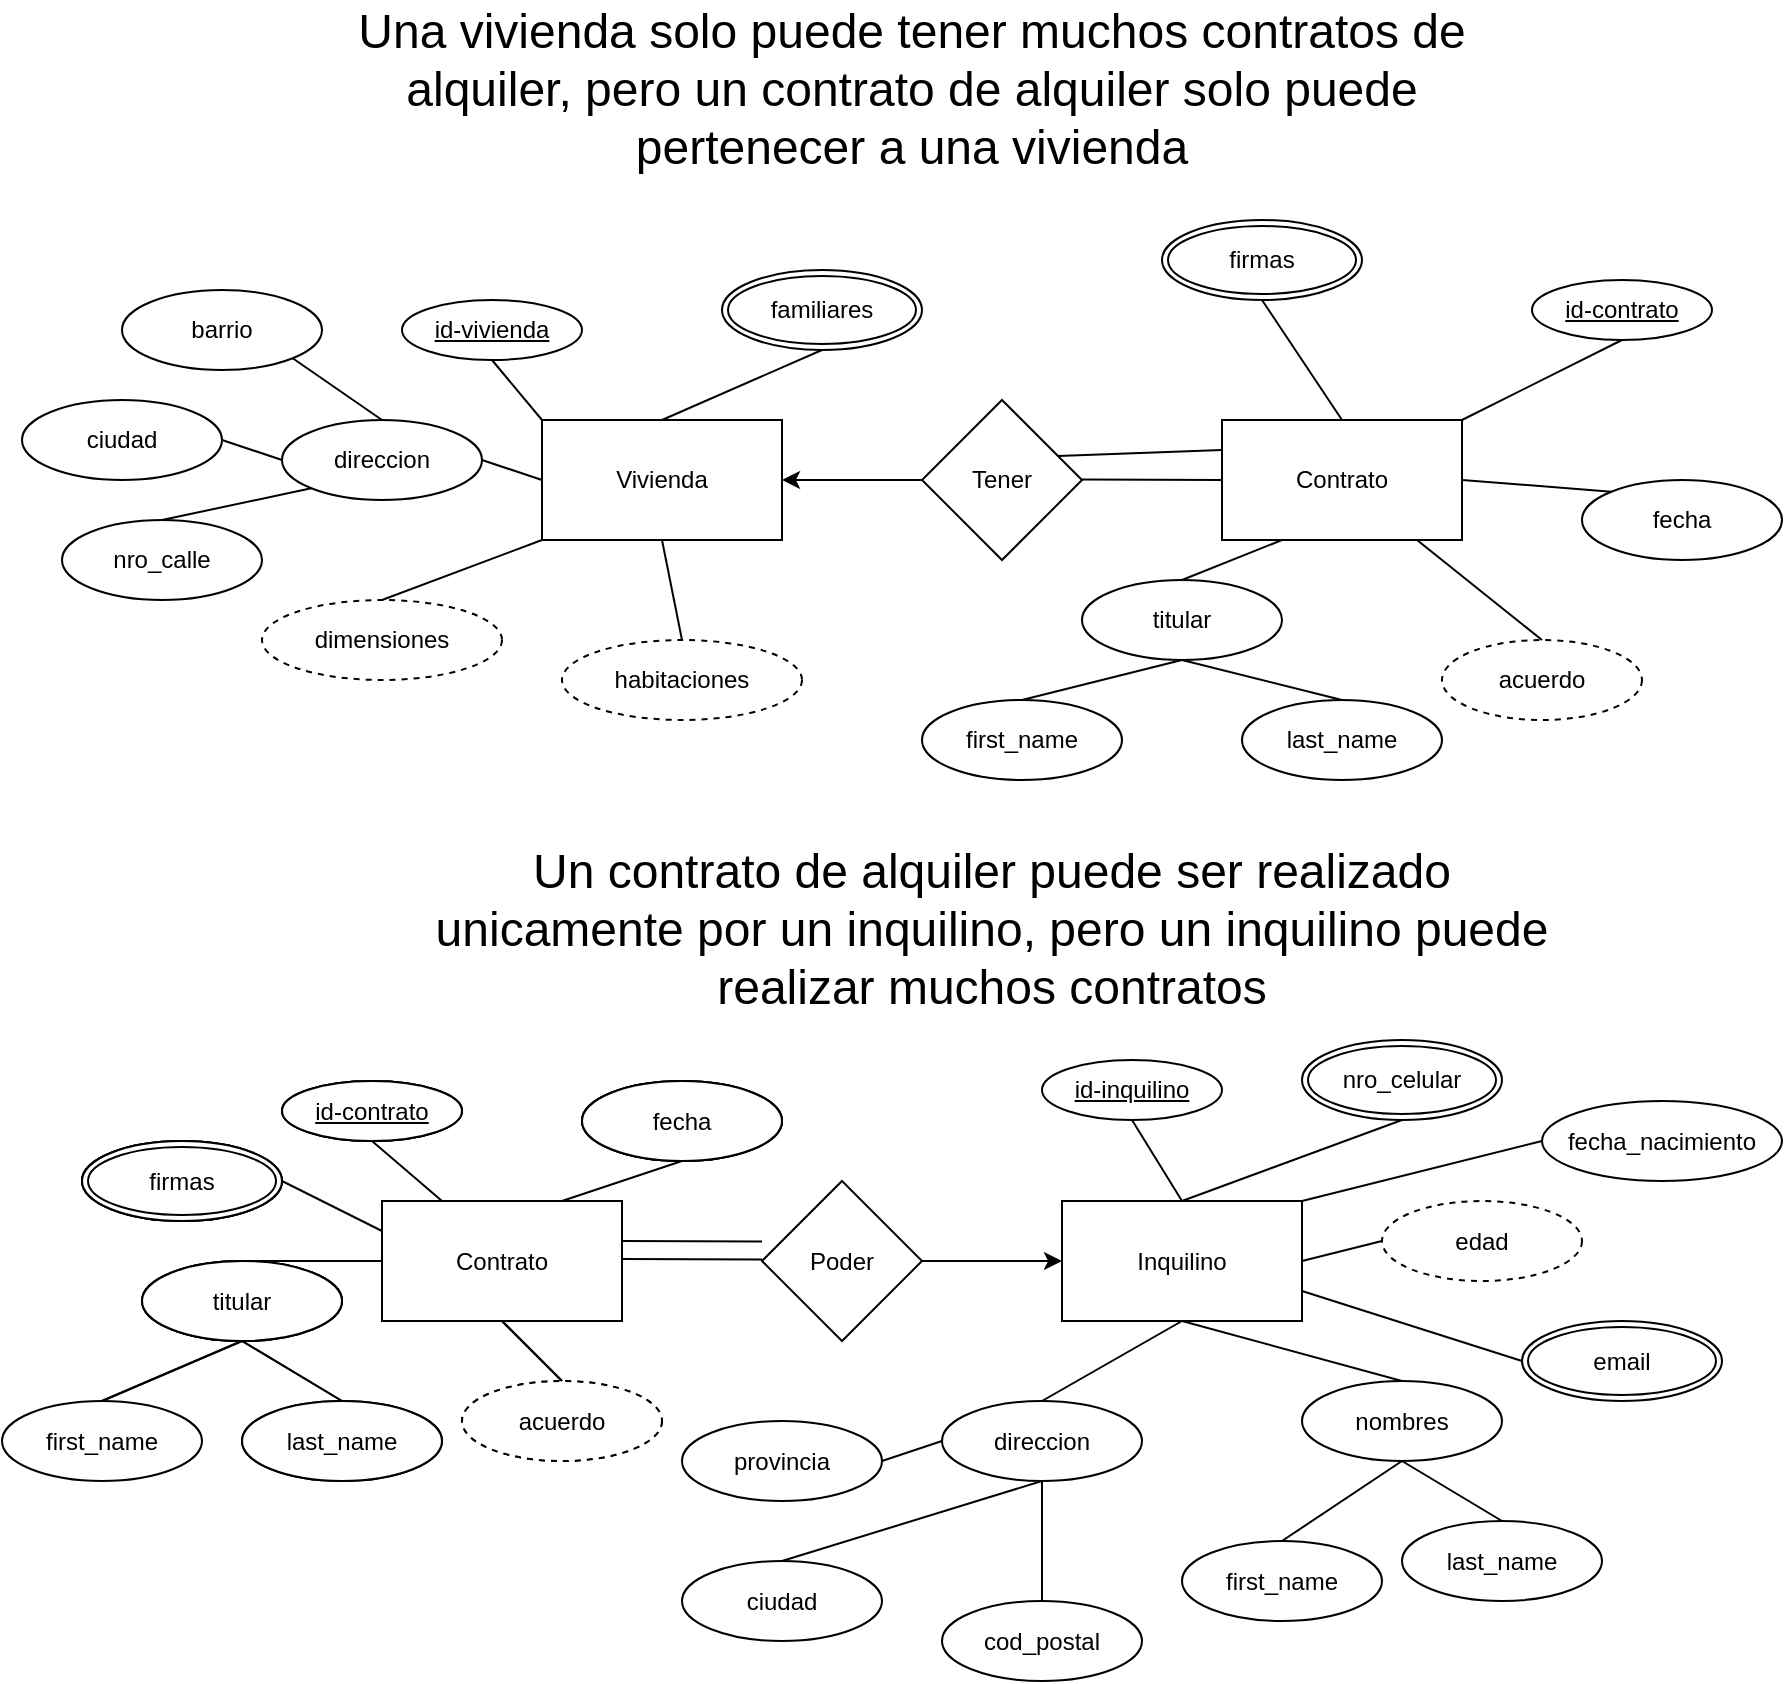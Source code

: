 <mxfile version="14.9.6" type="device"><diagram id="oEMa6HlBwd60LsFIcudA" name="Página-1"><mxGraphModel dx="2044" dy="706" grid="1" gridSize="10" guides="1" tooltips="1" connect="1" arrows="1" fold="1" page="1" pageScale="1" pageWidth="827" pageHeight="1169" math="0" shadow="0"><root><mxCell id="0"/><mxCell id="1" parent="0"/><mxCell id="dc5hI9ouEFxTy9nrHgWF-1" value="&lt;font style=&quot;font-size: 24px&quot;&gt;Una vivienda solo puede tener muchos contratos de alquiler, pero un contrato de alquiler solo puede pertenecer a una vivienda&lt;/font&gt;&lt;span style=&quot;color: rgba(0 , 0 , 0 , 0) ; font-family: monospace ; font-size: 0px&quot;&gt;%3CmxGraphModel%3E%3Croot%3E%3CmxCell%20id%3D%220%22%2F%3E%3CmxCell%20id%3D%221%22%20parent%3D%220%22%2F%3E%3CmxCell%20id%3D%222%22%20value%3D%22%26lt%3Bfont%20style%3D%26quot%3Bfont-size%3A%2024px%26quot%3B%26gt%3BUna%20vivienda%20soloi%20puede%20tener%20un%20unico%20propietario%2C%20pero%20un%20propietario%20puede%20tener%20muchas%20viviendas%26lt%3B%2Ffont%26gt%3B%22%20style%3D%22text%3Bhtml%3D1%3BstrokeColor%3Dnone%3BfillColor%3Dnone%3Balign%3Dcenter%3BverticalAlign%3Dmiddle%3BwhiteSpace%3Dwrap%3Brounded%3D0%3B%22%20vertex%3D%221%22%20parent%3D%221%22%3E%3CmxGeometry%20x%3D%2230%22%20y%3D%22630%22%20width%3D%22570%22%20height%3D%2290%22%20as%3D%22geometry%22%2F%3E%3C%2FmxCell%3E%3C%2Froot%3E%3C%2FmxGraphModel%3E&lt;/span&gt;" style="text;html=1;strokeColor=none;fillColor=none;align=center;verticalAlign=middle;whiteSpace=wrap;rounded=0;" vertex="1" parent="1"><mxGeometry x="150" y="20" width="570" height="90" as="geometry"/></mxCell><mxCell id="dc5hI9ouEFxTy9nrHgWF-2" value="&lt;span style=&quot;font-size: 24px&quot;&gt;Un contrato de alquiler puede ser realizado unicamente por un inquilino, pero un inquilino puede realizar muchos contratos&lt;/span&gt;" style="text;html=1;strokeColor=none;fillColor=none;align=center;verticalAlign=middle;whiteSpace=wrap;rounded=0;" vertex="1" parent="1"><mxGeometry x="190" y="440" width="570" height="90" as="geometry"/></mxCell><mxCell id="dc5hI9ouEFxTy9nrHgWF-3" value="Vivienda" style="rounded=0;whiteSpace=wrap;html=1;" vertex="1" parent="1"><mxGeometry x="250" y="230" width="120" height="60" as="geometry"/></mxCell><mxCell id="dc5hI9ouEFxTy9nrHgWF-4" value="Contrato" style="rounded=0;whiteSpace=wrap;html=1;" vertex="1" parent="1"><mxGeometry x="590" y="230" width="120" height="60" as="geometry"/></mxCell><mxCell id="dc5hI9ouEFxTy9nrHgWF-5" style="edgeStyle=none;rounded=0;orthogonalLoop=1;jettySize=auto;html=1;" edge="1" parent="1" source="dc5hI9ouEFxTy9nrHgWF-6" target="dc5hI9ouEFxTy9nrHgWF-3"><mxGeometry relative="1" as="geometry"/></mxCell><mxCell id="dc5hI9ouEFxTy9nrHgWF-6" value="Tener" style="rhombus;whiteSpace=wrap;html=1;" vertex="1" parent="1"><mxGeometry x="440" y="220" width="80" height="80" as="geometry"/></mxCell><mxCell id="dc5hI9ouEFxTy9nrHgWF-7" value="" style="endArrow=none;html=1;exitX=1;exitY=0.5;exitDx=0;exitDy=0;" edge="1" parent="1"><mxGeometry width="50" height="50" relative="1" as="geometry"><mxPoint x="520" y="259.71" as="sourcePoint"/><mxPoint x="590" y="260" as="targetPoint"/></mxGeometry></mxCell><mxCell id="dc5hI9ouEFxTy9nrHgWF-8" value="Contrato" style="rounded=0;whiteSpace=wrap;html=1;" vertex="1" parent="1"><mxGeometry x="170" y="620.5" width="120" height="60" as="geometry"/></mxCell><mxCell id="dc5hI9ouEFxTy9nrHgWF-9" value="Inquilino" style="rounded=0;whiteSpace=wrap;html=1;" vertex="1" parent="1"><mxGeometry x="510" y="620.5" width="120" height="60" as="geometry"/></mxCell><mxCell id="dc5hI9ouEFxTy9nrHgWF-10" style="edgeStyle=none;rounded=0;orthogonalLoop=1;jettySize=auto;html=1;entryX=0;entryY=0.5;entryDx=0;entryDy=0;" edge="1" parent="1" source="dc5hI9ouEFxTy9nrHgWF-11" target="dc5hI9ouEFxTy9nrHgWF-9"><mxGeometry relative="1" as="geometry"/></mxCell><mxCell id="dc5hI9ouEFxTy9nrHgWF-11" value="Poder" style="rhombus;whiteSpace=wrap;html=1;" vertex="1" parent="1"><mxGeometry x="360" y="610.5" width="80" height="80" as="geometry"/></mxCell><mxCell id="dc5hI9ouEFxTy9nrHgWF-12" value="" style="endArrow=none;html=1;exitX=1;exitY=0.5;exitDx=0;exitDy=0;" edge="1" parent="1"><mxGeometry width="50" height="50" relative="1" as="geometry"><mxPoint x="290" y="649.5" as="sourcePoint"/><mxPoint x="360" y="649.79" as="targetPoint"/></mxGeometry></mxCell><mxCell id="dc5hI9ouEFxTy9nrHgWF-13" value="" style="endArrow=none;html=1;exitX=0.85;exitY=0.35;exitDx=0;exitDy=0;exitPerimeter=0;entryX=0;entryY=0.25;entryDx=0;entryDy=0;" edge="1" parent="1" source="dc5hI9ouEFxTy9nrHgWF-6" target="dc5hI9ouEFxTy9nrHgWF-4"><mxGeometry width="50" height="50" relative="1" as="geometry"><mxPoint x="520" y="250" as="sourcePoint"/><mxPoint x="590" y="250.29" as="targetPoint"/></mxGeometry></mxCell><mxCell id="dc5hI9ouEFxTy9nrHgWF-14" value="" style="endArrow=none;html=1;exitX=1;exitY=0.5;exitDx=0;exitDy=0;" edge="1" parent="1"><mxGeometry width="50" height="50" relative="1" as="geometry"><mxPoint x="290" y="640.5" as="sourcePoint"/><mxPoint x="360" y="640.79" as="targetPoint"/></mxGeometry></mxCell><mxCell id="dc5hI9ouEFxTy9nrHgWF-15" value="&lt;u&gt;id-vivienda&lt;/u&gt;" style="ellipse;whiteSpace=wrap;html=1;" vertex="1" parent="1"><mxGeometry x="180" y="170" width="90" height="30" as="geometry"/></mxCell><mxCell id="dc5hI9ouEFxTy9nrHgWF-16" value="&lt;u&gt;id-contrato&lt;/u&gt;" style="ellipse;whiteSpace=wrap;html=1;" vertex="1" parent="1"><mxGeometry x="745" y="160" width="90" height="30" as="geometry"/></mxCell><mxCell id="dc5hI9ouEFxTy9nrHgWF-17" value="&lt;u&gt;id-contrato&lt;/u&gt;" style="ellipse;whiteSpace=wrap;html=1;" vertex="1" parent="1"><mxGeometry x="120" y="560.5" width="90" height="30" as="geometry"/></mxCell><mxCell id="dc5hI9ouEFxTy9nrHgWF-18" value="&lt;u&gt;id-inquilino&lt;/u&gt;" style="ellipse;whiteSpace=wrap;html=1;" vertex="1" parent="1"><mxGeometry x="500" y="550" width="90" height="30" as="geometry"/></mxCell><mxCell id="dc5hI9ouEFxTy9nrHgWF-20" value="nro_celular" style="ellipse;shape=doubleEllipse;margin=3;whiteSpace=wrap;html=1;align=center;" vertex="1" parent="1"><mxGeometry x="630" y="540" width="100" height="40" as="geometry"/></mxCell><mxCell id="dc5hI9ouEFxTy9nrHgWF-21" value="edad" style="ellipse;whiteSpace=wrap;html=1;align=center;dashed=1;" vertex="1" parent="1"><mxGeometry x="670" y="620.5" width="100" height="40" as="geometry"/></mxCell><mxCell id="dc5hI9ouEFxTy9nrHgWF-22" value="direccion" style="ellipse;whiteSpace=wrap;html=1;align=center;" vertex="1" parent="1"><mxGeometry x="450" y="720.5" width="100" height="40" as="geometry"/></mxCell><mxCell id="dc5hI9ouEFxTy9nrHgWF-23" value="nombres" style="ellipse;whiteSpace=wrap;html=1;align=center;" vertex="1" parent="1"><mxGeometry x="630" y="710.5" width="100" height="40" as="geometry"/></mxCell><mxCell id="dc5hI9ouEFxTy9nrHgWF-24" value="first_name" style="ellipse;whiteSpace=wrap;html=1;align=center;" vertex="1" parent="1"><mxGeometry x="570" y="790.5" width="100" height="40" as="geometry"/></mxCell><mxCell id="dc5hI9ouEFxTy9nrHgWF-25" value="last_name" style="ellipse;whiteSpace=wrap;html=1;align=center;" vertex="1" parent="1"><mxGeometry x="680" y="780.5" width="100" height="40" as="geometry"/></mxCell><mxCell id="dc5hI9ouEFxTy9nrHgWF-26" value="ciudad" style="ellipse;whiteSpace=wrap;html=1;align=center;" vertex="1" parent="1"><mxGeometry x="320" y="800.5" width="100" height="40" as="geometry"/></mxCell><mxCell id="dc5hI9ouEFxTy9nrHgWF-27" value="cod_postal" style="ellipse;whiteSpace=wrap;html=1;align=center;" vertex="1" parent="1"><mxGeometry x="450" y="820.5" width="100" height="40" as="geometry"/></mxCell><mxCell id="dc5hI9ouEFxTy9nrHgWF-28" value="provincia" style="ellipse;whiteSpace=wrap;html=1;align=center;" vertex="1" parent="1"><mxGeometry x="320" y="730.5" width="100" height="40" as="geometry"/></mxCell><mxCell id="dc5hI9ouEFxTy9nrHgWF-31" value="" style="endArrow=none;html=1;entryX=0.5;entryY=1;entryDx=0;entryDy=0;exitX=0.5;exitY=0;exitDx=0;exitDy=0;" edge="1" parent="1" source="dc5hI9ouEFxTy9nrHgWF-22" target="dc5hI9ouEFxTy9nrHgWF-9"><mxGeometry width="50" height="50" relative="1" as="geometry"><mxPoint x="370" y="670.5" as="sourcePoint"/><mxPoint x="420" y="620.5" as="targetPoint"/></mxGeometry></mxCell><mxCell id="dc5hI9ouEFxTy9nrHgWF-32" value="" style="endArrow=none;html=1;entryX=0.5;entryY=1;entryDx=0;entryDy=0;exitX=0.5;exitY=0;exitDx=0;exitDy=0;" edge="1" parent="1" source="dc5hI9ouEFxTy9nrHgWF-23" target="dc5hI9ouEFxTy9nrHgWF-9"><mxGeometry width="50" height="50" relative="1" as="geometry"><mxPoint x="510" y="730.5" as="sourcePoint"/><mxPoint x="580" y="690.5" as="targetPoint"/></mxGeometry></mxCell><mxCell id="dc5hI9ouEFxTy9nrHgWF-33" value="" style="endArrow=none;html=1;entryX=1;entryY=0.5;entryDx=0;entryDy=0;exitX=0;exitY=0.5;exitDx=0;exitDy=0;" edge="1" parent="1" source="dc5hI9ouEFxTy9nrHgWF-21" target="dc5hI9ouEFxTy9nrHgWF-9"><mxGeometry width="50" height="50" relative="1" as="geometry"><mxPoint x="690" y="720.5" as="sourcePoint"/><mxPoint x="580" y="690.5" as="targetPoint"/></mxGeometry></mxCell><mxCell id="dc5hI9ouEFxTy9nrHgWF-34" value="" style="endArrow=none;html=1;entryX=0.5;entryY=0;entryDx=0;entryDy=0;exitX=0.5;exitY=1;exitDx=0;exitDy=0;" edge="1" parent="1" source="dc5hI9ouEFxTy9nrHgWF-18" target="dc5hI9ouEFxTy9nrHgWF-9"><mxGeometry width="50" height="50" relative="1" as="geometry"><mxPoint x="680" y="650.5" as="sourcePoint"/><mxPoint x="640" y="660.5" as="targetPoint"/></mxGeometry></mxCell><mxCell id="dc5hI9ouEFxTy9nrHgWF-35" value="" style="endArrow=none;html=1;entryX=0.5;entryY=0;entryDx=0;entryDy=0;exitX=0.5;exitY=1;exitDx=0;exitDy=0;" edge="1" parent="1" source="dc5hI9ouEFxTy9nrHgWF-20" target="dc5hI9ouEFxTy9nrHgWF-9"><mxGeometry width="50" height="50" relative="1" as="geometry"><mxPoint x="555" y="590" as="sourcePoint"/><mxPoint x="580" y="630.5" as="targetPoint"/></mxGeometry></mxCell><mxCell id="dc5hI9ouEFxTy9nrHgWF-36" value="" style="endArrow=none;html=1;entryX=0;entryY=0.5;entryDx=0;entryDy=0;exitX=1;exitY=0.5;exitDx=0;exitDy=0;" edge="1" parent="1" source="dc5hI9ouEFxTy9nrHgWF-28" target="dc5hI9ouEFxTy9nrHgWF-22"><mxGeometry width="50" height="50" relative="1" as="geometry"><mxPoint x="370" y="670.5" as="sourcePoint"/><mxPoint x="420" y="620.5" as="targetPoint"/></mxGeometry></mxCell><mxCell id="dc5hI9ouEFxTy9nrHgWF-37" value="" style="endArrow=none;html=1;entryX=0.5;entryY=1;entryDx=0;entryDy=0;exitX=0.5;exitY=0;exitDx=0;exitDy=0;" edge="1" parent="1" source="dc5hI9ouEFxTy9nrHgWF-26" target="dc5hI9ouEFxTy9nrHgWF-22"><mxGeometry width="50" height="50" relative="1" as="geometry"><mxPoint x="430" y="760.5" as="sourcePoint"/><mxPoint x="460" y="750.5" as="targetPoint"/></mxGeometry></mxCell><mxCell id="dc5hI9ouEFxTy9nrHgWF-38" value="" style="endArrow=none;html=1;entryX=0.5;entryY=1;entryDx=0;entryDy=0;exitX=0.5;exitY=0;exitDx=0;exitDy=0;" edge="1" parent="1" source="dc5hI9ouEFxTy9nrHgWF-27" target="dc5hI9ouEFxTy9nrHgWF-22"><mxGeometry width="50" height="50" relative="1" as="geometry"><mxPoint x="380" y="810.5" as="sourcePoint"/><mxPoint x="510" y="770.5" as="targetPoint"/></mxGeometry></mxCell><mxCell id="dc5hI9ouEFxTy9nrHgWF-39" value="" style="endArrow=none;html=1;entryX=0.5;entryY=1;entryDx=0;entryDy=0;exitX=0.5;exitY=0;exitDx=0;exitDy=0;" edge="1" parent="1" source="dc5hI9ouEFxTy9nrHgWF-24" target="dc5hI9ouEFxTy9nrHgWF-23"><mxGeometry width="50" height="50" relative="1" as="geometry"><mxPoint x="510" y="830.5" as="sourcePoint"/><mxPoint x="510" y="770.5" as="targetPoint"/></mxGeometry></mxCell><mxCell id="dc5hI9ouEFxTy9nrHgWF-40" value="" style="endArrow=none;html=1;entryX=0.5;entryY=1;entryDx=0;entryDy=0;exitX=0.5;exitY=0;exitDx=0;exitDy=0;" edge="1" parent="1" source="dc5hI9ouEFxTy9nrHgWF-25" target="dc5hI9ouEFxTy9nrHgWF-23"><mxGeometry width="50" height="50" relative="1" as="geometry"><mxPoint x="370" y="670.5" as="sourcePoint"/><mxPoint x="420" y="620.5" as="targetPoint"/></mxGeometry></mxCell><mxCell id="dc5hI9ouEFxTy9nrHgWF-41" value="email" style="ellipse;shape=doubleEllipse;margin=3;whiteSpace=wrap;html=1;align=center;" vertex="1" parent="1"><mxGeometry x="740" y="680.5" width="100" height="40" as="geometry"/></mxCell><mxCell id="dc5hI9ouEFxTy9nrHgWF-42" value="" style="endArrow=none;html=1;entryX=1;entryY=0.75;entryDx=0;entryDy=0;exitX=0;exitY=0.5;exitDx=0;exitDy=0;" edge="1" parent="1" source="dc5hI9ouEFxTy9nrHgWF-41" target="dc5hI9ouEFxTy9nrHgWF-9"><mxGeometry width="50" height="50" relative="1" as="geometry"><mxPoint x="490" y="670.5" as="sourcePoint"/><mxPoint x="540" y="620.5" as="targetPoint"/></mxGeometry></mxCell><mxCell id="dc5hI9ouEFxTy9nrHgWF-43" value="fecha_nacimiento" style="ellipse;whiteSpace=wrap;html=1;align=center;" vertex="1" parent="1"><mxGeometry x="750" y="570.5" width="120" height="40" as="geometry"/></mxCell><mxCell id="dc5hI9ouEFxTy9nrHgWF-44" value="" style="endArrow=none;html=1;entryX=1;entryY=0;entryDx=0;entryDy=0;exitX=0;exitY=0.5;exitDx=0;exitDy=0;" edge="1" parent="1" source="dc5hI9ouEFxTy9nrHgWF-43" target="dc5hI9ouEFxTy9nrHgWF-9"><mxGeometry width="50" height="50" relative="1" as="geometry"><mxPoint x="490" y="670.5" as="sourcePoint"/><mxPoint x="540" y="620.5" as="targetPoint"/></mxGeometry></mxCell><mxCell id="dc5hI9ouEFxTy9nrHgWF-45" value="" style="endArrow=none;html=1;entryX=0.5;entryY=1;entryDx=0;entryDy=0;exitX=0.25;exitY=0;exitDx=0;exitDy=0;" edge="1" parent="1" source="dc5hI9ouEFxTy9nrHgWF-8" target="dc5hI9ouEFxTy9nrHgWF-17"><mxGeometry width="50" height="50" relative="1" as="geometry"><mxPoint x="420" y="660.5" as="sourcePoint"/><mxPoint x="470" y="610.5" as="targetPoint"/></mxGeometry></mxCell><mxCell id="dc5hI9ouEFxTy9nrHgWF-46" value="" style="endArrow=none;html=1;exitX=0;exitY=0;exitDx=0;exitDy=0;entryX=0.5;entryY=1;entryDx=0;entryDy=0;" edge="1" parent="1" source="dc5hI9ouEFxTy9nrHgWF-3" target="dc5hI9ouEFxTy9nrHgWF-15"><mxGeometry width="50" height="50" relative="1" as="geometry"><mxPoint x="530" y="170" as="sourcePoint"/><mxPoint x="580" y="120" as="targetPoint"/></mxGeometry></mxCell><mxCell id="dc5hI9ouEFxTy9nrHgWF-47" value="" style="endArrow=none;html=1;exitX=1;exitY=0;exitDx=0;exitDy=0;entryX=0.5;entryY=1;entryDx=0;entryDy=0;" edge="1" parent="1" source="dc5hI9ouEFxTy9nrHgWF-4" target="dc5hI9ouEFxTy9nrHgWF-16"><mxGeometry width="50" height="50" relative="1" as="geometry"><mxPoint x="530" y="170" as="sourcePoint"/><mxPoint x="580" y="120" as="targetPoint"/></mxGeometry></mxCell><mxCell id="dc5hI9ouEFxTy9nrHgWF-48" value="titular" style="ellipse;whiteSpace=wrap;html=1;align=center;" vertex="1" parent="1"><mxGeometry x="50" y="650.5" width="100" height="40" as="geometry"/></mxCell><mxCell id="dc5hI9ouEFxTy9nrHgWF-49" value="first_name" style="ellipse;whiteSpace=wrap;html=1;align=center;" vertex="1" parent="1"><mxGeometry x="-20" y="720.5" width="100" height="40" as="geometry"/></mxCell><mxCell id="dc5hI9ouEFxTy9nrHgWF-50" value="last_name" style="ellipse;whiteSpace=wrap;html=1;align=center;" vertex="1" parent="1"><mxGeometry x="100" y="720.5" width="100" height="40" as="geometry"/></mxCell><mxCell id="dc5hI9ouEFxTy9nrHgWF-51" value="firmas" style="ellipse;shape=doubleEllipse;margin=3;whiteSpace=wrap;html=1;align=center;" vertex="1" parent="1"><mxGeometry x="20" y="590.5" width="100" height="40" as="geometry"/></mxCell><mxCell id="dc5hI9ouEFxTy9nrHgWF-52" value="fecha" style="ellipse;whiteSpace=wrap;html=1;align=center;" vertex="1" parent="1"><mxGeometry x="270" y="560.5" width="100" height="40" as="geometry"/></mxCell><mxCell id="dc5hI9ouEFxTy9nrHgWF-53" value="" style="endArrow=none;html=1;exitX=0.75;exitY=0;exitDx=0;exitDy=0;entryX=0.5;entryY=1;entryDx=0;entryDy=0;" edge="1" parent="1" source="dc5hI9ouEFxTy9nrHgWF-8" target="dc5hI9ouEFxTy9nrHgWF-52"><mxGeometry width="50" height="50" relative="1" as="geometry"><mxPoint x="390" y="660.5" as="sourcePoint"/><mxPoint x="440" y="610.5" as="targetPoint"/></mxGeometry></mxCell><mxCell id="dc5hI9ouEFxTy9nrHgWF-54" value="" style="endArrow=none;html=1;exitX=1;exitY=0.5;exitDx=0;exitDy=0;entryX=0;entryY=0.25;entryDx=0;entryDy=0;" edge="1" parent="1" source="dc5hI9ouEFxTy9nrHgWF-51" target="dc5hI9ouEFxTy9nrHgWF-8"><mxGeometry width="50" height="50" relative="1" as="geometry"><mxPoint x="270" y="630.5" as="sourcePoint"/><mxPoint x="330" y="610.5" as="targetPoint"/></mxGeometry></mxCell><mxCell id="dc5hI9ouEFxTy9nrHgWF-55" value="" style="endArrow=none;html=1;exitX=0.5;exitY=0;exitDx=0;exitDy=0;entryX=0;entryY=0.5;entryDx=0;entryDy=0;" edge="1" parent="1" source="dc5hI9ouEFxTy9nrHgWF-48" target="dc5hI9ouEFxTy9nrHgWF-8"><mxGeometry width="50" height="50" relative="1" as="geometry"><mxPoint x="130" y="620.5" as="sourcePoint"/><mxPoint x="180" y="645.5" as="targetPoint"/></mxGeometry></mxCell><mxCell id="dc5hI9ouEFxTy9nrHgWF-56" value="" style="endArrow=none;html=1;exitX=0.5;exitY=0;exitDx=0;exitDy=0;" edge="1" parent="1" source="dc5hI9ouEFxTy9nrHgWF-49"><mxGeometry width="50" height="50" relative="1" as="geometry"><mxPoint x="110" y="660.5" as="sourcePoint"/><mxPoint x="100" y="690.5" as="targetPoint"/></mxGeometry></mxCell><mxCell id="dc5hI9ouEFxTy9nrHgWF-57" value="" style="endArrow=none;html=1;exitX=0.5;exitY=0;exitDx=0;exitDy=0;entryX=0.5;entryY=1;entryDx=0;entryDy=0;" edge="1" parent="1" source="dc5hI9ouEFxTy9nrHgWF-50" target="dc5hI9ouEFxTy9nrHgWF-48"><mxGeometry width="50" height="50" relative="1" as="geometry"><mxPoint x="40" y="730.5" as="sourcePoint"/><mxPoint x="100" y="690.5" as="targetPoint"/></mxGeometry></mxCell><mxCell id="dc5hI9ouEFxTy9nrHgWF-58" value="acuerdo" style="ellipse;whiteSpace=wrap;html=1;align=center;dashed=1;" vertex="1" parent="1"><mxGeometry x="210" y="710.5" width="100" height="40" as="geometry"/></mxCell><mxCell id="dc5hI9ouEFxTy9nrHgWF-59" value="" style="endArrow=none;html=1;exitX=0.5;exitY=1;exitDx=0;exitDy=0;entryX=0.5;entryY=0;entryDx=0;entryDy=0;" edge="1" parent="1" source="dc5hI9ouEFxTy9nrHgWF-8" target="dc5hI9ouEFxTy9nrHgWF-58"><mxGeometry width="50" height="50" relative="1" as="geometry"><mxPoint x="390" y="660.5" as="sourcePoint"/><mxPoint x="440" y="610.5" as="targetPoint"/></mxGeometry></mxCell><mxCell id="dc5hI9ouEFxTy9nrHgWF-60" value="fecha" style="ellipse;whiteSpace=wrap;html=1;align=center;" vertex="1" parent="1"><mxGeometry x="270" y="560.5" width="100" height="40" as="geometry"/></mxCell><mxCell id="dc5hI9ouEFxTy9nrHgWF-61" value="&lt;u&gt;id-contrato&lt;/u&gt;" style="ellipse;whiteSpace=wrap;html=1;" vertex="1" parent="1"><mxGeometry x="120" y="560.5" width="90" height="30" as="geometry"/></mxCell><mxCell id="dc5hI9ouEFxTy9nrHgWF-62" value="firmas" style="ellipse;shape=doubleEllipse;margin=3;whiteSpace=wrap;html=1;align=center;" vertex="1" parent="1"><mxGeometry x="20" y="590.5" width="100" height="40" as="geometry"/></mxCell><mxCell id="dc5hI9ouEFxTy9nrHgWF-63" value="titular" style="ellipse;whiteSpace=wrap;html=1;align=center;" vertex="1" parent="1"><mxGeometry x="50" y="650.5" width="100" height="40" as="geometry"/></mxCell><mxCell id="dc5hI9ouEFxTy9nrHgWF-64" value="fecha" style="ellipse;whiteSpace=wrap;html=1;align=center;" vertex="1" parent="1"><mxGeometry x="270" y="560.5" width="100" height="40" as="geometry"/></mxCell><mxCell id="dc5hI9ouEFxTy9nrHgWF-65" value="&lt;u&gt;id-contrato&lt;/u&gt;" style="ellipse;whiteSpace=wrap;html=1;" vertex="1" parent="1"><mxGeometry x="120" y="560.5" width="90" height="30" as="geometry"/></mxCell><mxCell id="dc5hI9ouEFxTy9nrHgWF-66" value="firmas" style="ellipse;shape=doubleEllipse;margin=3;whiteSpace=wrap;html=1;align=center;" vertex="1" parent="1"><mxGeometry x="20" y="590.5" width="100" height="40" as="geometry"/></mxCell><mxCell id="dc5hI9ouEFxTy9nrHgWF-67" value="titular" style="ellipse;whiteSpace=wrap;html=1;align=center;" vertex="1" parent="1"><mxGeometry x="50" y="650.5" width="100" height="40" as="geometry"/></mxCell><mxCell id="dc5hI9ouEFxTy9nrHgWF-68" value="last_name" style="ellipse;whiteSpace=wrap;html=1;align=center;" vertex="1" parent="1"><mxGeometry x="100" y="720.5" width="100" height="40" as="geometry"/></mxCell><mxCell id="dc5hI9ouEFxTy9nrHgWF-69" value="acuerdo" style="ellipse;whiteSpace=wrap;html=1;align=center;dashed=1;" vertex="1" parent="1"><mxGeometry x="210" y="710.5" width="100" height="40" as="geometry"/></mxCell><mxCell id="dc5hI9ouEFxTy9nrHgWF-70" value="" style="endArrow=none;html=1;exitX=0.5;exitY=1;exitDx=0;exitDy=0;entryX=0.5;entryY=0;entryDx=0;entryDy=0;" edge="1" target="dc5hI9ouEFxTy9nrHgWF-69" parent="1"><mxGeometry width="50" height="50" relative="1" as="geometry"><mxPoint x="230" y="680.5" as="sourcePoint"/><mxPoint x="440" y="610.5" as="targetPoint"/></mxGeometry></mxCell><mxCell id="dc5hI9ouEFxTy9nrHgWF-71" value="" style="endArrow=none;html=1;exitX=0.5;exitY=0;exitDx=0;exitDy=0;" edge="1" parent="1"><mxGeometry width="50" height="50" relative="1" as="geometry"><mxPoint x="30" y="720.5" as="sourcePoint"/><mxPoint x="100" y="690.5" as="targetPoint"/></mxGeometry></mxCell><mxCell id="dc5hI9ouEFxTy9nrHgWF-72" value="" style="endArrow=none;html=1;exitX=0.5;exitY=0;exitDx=0;exitDy=0;entryX=0.5;entryY=1;entryDx=0;entryDy=0;" edge="1" source="dc5hI9ouEFxTy9nrHgWF-68" parent="1"><mxGeometry width="50" height="50" relative="1" as="geometry"><mxPoint x="40" y="730.5" as="sourcePoint"/><mxPoint x="100" y="690.5" as="targetPoint"/></mxGeometry></mxCell><mxCell id="dc5hI9ouEFxTy9nrHgWF-74" value="" style="endArrow=none;html=1;exitX=1;exitY=0.5;exitDx=0;exitDy=0;entryX=0;entryY=0;entryDx=0;entryDy=0;" edge="1" parent="1" source="dc5hI9ouEFxTy9nrHgWF-4" target="dc5hI9ouEFxTy9nrHgWF-77"><mxGeometry width="50" height="50" relative="1" as="geometry"><mxPoint x="780" y="260" as="sourcePoint"/><mxPoint x="840" y="240" as="targetPoint"/></mxGeometry></mxCell><mxCell id="dc5hI9ouEFxTy9nrHgWF-75" value="" style="endArrow=none;html=1;exitX=0.5;exitY=1;exitDx=0;exitDy=0;entryX=0.5;entryY=0;entryDx=0;entryDy=0;" edge="1" parent="1" source="dc5hI9ouEFxTy9nrHgWF-79" target="dc5hI9ouEFxTy9nrHgWF-4"><mxGeometry width="50" height="50" relative="1" as="geometry"><mxPoint x="640" y="250" as="sourcePoint"/><mxPoint x="690" y="275" as="targetPoint"/></mxGeometry></mxCell><mxCell id="dc5hI9ouEFxTy9nrHgWF-76" value="" style="endArrow=none;html=1;exitX=0.5;exitY=0;exitDx=0;exitDy=0;entryX=0;entryY=0.5;entryDx=0;entryDy=0;" edge="1" parent="1"><mxGeometry width="50" height="50" relative="1" as="geometry"><mxPoint x="620" y="290" as="sourcePoint"/><mxPoint x="690" y="290" as="targetPoint"/></mxGeometry></mxCell><mxCell id="dc5hI9ouEFxTy9nrHgWF-77" value="fecha" style="ellipse;whiteSpace=wrap;html=1;align=center;" vertex="1" parent="1"><mxGeometry x="770" y="260" width="100" height="40" as="geometry"/></mxCell><mxCell id="dc5hI9ouEFxTy9nrHgWF-79" value="firmas" style="ellipse;shape=doubleEllipse;margin=3;whiteSpace=wrap;html=1;align=center;" vertex="1" parent="1"><mxGeometry x="560" y="130" width="100" height="40" as="geometry"/></mxCell><mxCell id="dc5hI9ouEFxTy9nrHgWF-80" value="titular" style="ellipse;whiteSpace=wrap;html=1;align=center;" vertex="1" parent="1"><mxGeometry x="520" y="310" width="100" height="40" as="geometry"/></mxCell><mxCell id="dc5hI9ouEFxTy9nrHgWF-81" value="last_name" style="ellipse;whiteSpace=wrap;html=1;align=center;" vertex="1" parent="1"><mxGeometry x="600" y="370" width="100" height="40" as="geometry"/></mxCell><mxCell id="dc5hI9ouEFxTy9nrHgWF-82" value="acuerdo" style="ellipse;whiteSpace=wrap;html=1;align=center;dashed=1;" vertex="1" parent="1"><mxGeometry x="700" y="340" width="100" height="40" as="geometry"/></mxCell><mxCell id="dc5hI9ouEFxTy9nrHgWF-83" value="" style="endArrow=none;html=1;entryX=0.5;entryY=0;entryDx=0;entryDy=0;" edge="1" parent="1" target="dc5hI9ouEFxTy9nrHgWF-82" source="dc5hI9ouEFxTy9nrHgWF-4"><mxGeometry width="50" height="50" relative="1" as="geometry"><mxPoint x="750" y="320" as="sourcePoint"/><mxPoint x="960" y="250" as="targetPoint"/></mxGeometry></mxCell><mxCell id="dc5hI9ouEFxTy9nrHgWF-84" value="" style="endArrow=none;html=1;exitX=0.5;exitY=0;exitDx=0;exitDy=0;entryX=0.5;entryY=1;entryDx=0;entryDy=0;" edge="1" parent="1" source="dc5hI9ouEFxTy9nrHgWF-86" target="dc5hI9ouEFxTy9nrHgWF-80"><mxGeometry width="50" height="50" relative="1" as="geometry"><mxPoint x="550" y="360" as="sourcePoint"/><mxPoint x="620" y="330" as="targetPoint"/></mxGeometry></mxCell><mxCell id="dc5hI9ouEFxTy9nrHgWF-85" value="" style="endArrow=none;html=1;exitX=0.5;exitY=0;exitDx=0;exitDy=0;entryX=0.5;entryY=1;entryDx=0;entryDy=0;" edge="1" parent="1" source="dc5hI9ouEFxTy9nrHgWF-81" target="dc5hI9ouEFxTy9nrHgWF-80"><mxGeometry width="50" height="50" relative="1" as="geometry"><mxPoint x="560" y="370" as="sourcePoint"/><mxPoint x="620" y="330" as="targetPoint"/></mxGeometry></mxCell><mxCell id="dc5hI9ouEFxTy9nrHgWF-86" value="first_name" style="ellipse;whiteSpace=wrap;html=1;align=center;" vertex="1" parent="1"><mxGeometry x="440" y="370" width="100" height="40" as="geometry"/></mxCell><mxCell id="dc5hI9ouEFxTy9nrHgWF-87" value="" style="endArrow=none;html=1;exitX=0.5;exitY=0;exitDx=0;exitDy=0;entryX=0.25;entryY=1;entryDx=0;entryDy=0;" edge="1" parent="1" source="dc5hI9ouEFxTy9nrHgWF-80" target="dc5hI9ouEFxTy9nrHgWF-4"><mxGeometry width="50" height="50" relative="1" as="geometry"><mxPoint x="500" y="280" as="sourcePoint"/><mxPoint x="650" y="290" as="targetPoint"/></mxGeometry></mxCell><mxCell id="dc5hI9ouEFxTy9nrHgWF-88" value="habitaciones" style="ellipse;whiteSpace=wrap;html=1;align=center;dashed=1;" vertex="1" parent="1"><mxGeometry x="260" y="340" width="120" height="40" as="geometry"/></mxCell><mxCell id="dc5hI9ouEFxTy9nrHgWF-89" value="dimensiones" style="ellipse;whiteSpace=wrap;html=1;align=center;dashed=1;" vertex="1" parent="1"><mxGeometry x="110" y="320" width="120" height="40" as="geometry"/></mxCell><mxCell id="dc5hI9ouEFxTy9nrHgWF-90" value="familiares" style="ellipse;shape=doubleEllipse;margin=3;whiteSpace=wrap;html=1;align=center;" vertex="1" parent="1"><mxGeometry x="340" y="155" width="100" height="40" as="geometry"/></mxCell><mxCell id="dc5hI9ouEFxTy9nrHgWF-91" value="direccion" style="ellipse;whiteSpace=wrap;html=1;align=center;" vertex="1" parent="1"><mxGeometry x="120" y="230" width="100" height="40" as="geometry"/></mxCell><mxCell id="dc5hI9ouEFxTy9nrHgWF-92" value="ciudad" style="ellipse;whiteSpace=wrap;html=1;align=center;" vertex="1" parent="1"><mxGeometry x="-10" y="220" width="100" height="40" as="geometry"/></mxCell><mxCell id="dc5hI9ouEFxTy9nrHgWF-93" value="barrio" style="ellipse;whiteSpace=wrap;html=1;align=center;" vertex="1" parent="1"><mxGeometry x="40" y="165" width="100" height="40" as="geometry"/></mxCell><mxCell id="dc5hI9ouEFxTy9nrHgWF-94" value="nro_calle" style="ellipse;whiteSpace=wrap;html=1;align=center;" vertex="1" parent="1"><mxGeometry x="10" y="280" width="100" height="40" as="geometry"/></mxCell><mxCell id="dc5hI9ouEFxTy9nrHgWF-95" value="" style="endArrow=none;html=1;exitX=1;exitY=0.5;exitDx=0;exitDy=0;entryX=0;entryY=0.5;entryDx=0;entryDy=0;" edge="1" parent="1" source="dc5hI9ouEFxTy9nrHgWF-91" target="dc5hI9ouEFxTy9nrHgWF-3"><mxGeometry width="50" height="50" relative="1" as="geometry"><mxPoint x="230" y="380" as="sourcePoint"/><mxPoint x="280" y="330" as="targetPoint"/></mxGeometry></mxCell><mxCell id="dc5hI9ouEFxTy9nrHgWF-96" value="" style="endArrow=none;html=1;exitX=0.5;exitY=0;exitDx=0;exitDy=0;entryX=0;entryY=1;entryDx=0;entryDy=0;" edge="1" parent="1" source="dc5hI9ouEFxTy9nrHgWF-89" target="dc5hI9ouEFxTy9nrHgWF-3"><mxGeometry width="50" height="50" relative="1" as="geometry"><mxPoint x="230" y="260" as="sourcePoint"/><mxPoint x="260" y="270" as="targetPoint"/></mxGeometry></mxCell><mxCell id="dc5hI9ouEFxTy9nrHgWF-97" value="" style="endArrow=none;html=1;exitX=0.5;exitY=0;exitDx=0;exitDy=0;entryX=0.5;entryY=1;entryDx=0;entryDy=0;" edge="1" parent="1" source="dc5hI9ouEFxTy9nrHgWF-88" target="dc5hI9ouEFxTy9nrHgWF-3"><mxGeometry width="50" height="50" relative="1" as="geometry"><mxPoint x="180" y="330" as="sourcePoint"/><mxPoint x="260" y="300" as="targetPoint"/></mxGeometry></mxCell><mxCell id="dc5hI9ouEFxTy9nrHgWF-98" value="" style="endArrow=none;html=1;exitX=0.5;exitY=1;exitDx=0;exitDy=0;entryX=0.5;entryY=0;entryDx=0;entryDy=0;" edge="1" parent="1" source="dc5hI9ouEFxTy9nrHgWF-90" target="dc5hI9ouEFxTy9nrHgWF-3"><mxGeometry width="50" height="50" relative="1" as="geometry"><mxPoint x="330" y="350" as="sourcePoint"/><mxPoint x="320" y="300" as="targetPoint"/></mxGeometry></mxCell><mxCell id="dc5hI9ouEFxTy9nrHgWF-99" value="" style="endArrow=none;html=1;exitX=1;exitY=1;exitDx=0;exitDy=0;entryX=0.5;entryY=0;entryDx=0;entryDy=0;" edge="1" parent="1" source="dc5hI9ouEFxTy9nrHgWF-93" target="dc5hI9ouEFxTy9nrHgWF-91"><mxGeometry width="50" height="50" relative="1" as="geometry"><mxPoint x="230" y="380" as="sourcePoint"/><mxPoint x="280" y="330" as="targetPoint"/></mxGeometry></mxCell><mxCell id="dc5hI9ouEFxTy9nrHgWF-100" value="" style="endArrow=none;html=1;exitX=1;exitY=0.5;exitDx=0;exitDy=0;entryX=0;entryY=0.5;entryDx=0;entryDy=0;" edge="1" parent="1" source="dc5hI9ouEFxTy9nrHgWF-92" target="dc5hI9ouEFxTy9nrHgWF-91"><mxGeometry width="50" height="50" relative="1" as="geometry"><mxPoint x="135.355" y="209.142" as="sourcePoint"/><mxPoint x="180" y="240" as="targetPoint"/></mxGeometry></mxCell><mxCell id="dc5hI9ouEFxTy9nrHgWF-101" value="" style="endArrow=none;html=1;exitX=0.5;exitY=0;exitDx=0;exitDy=0;entryX=0;entryY=1;entryDx=0;entryDy=0;" edge="1" parent="1" source="dc5hI9ouEFxTy9nrHgWF-94" target="dc5hI9ouEFxTy9nrHgWF-91"><mxGeometry width="50" height="50" relative="1" as="geometry"><mxPoint x="100" y="250" as="sourcePoint"/><mxPoint x="130" y="260" as="targetPoint"/></mxGeometry></mxCell></root></mxGraphModel></diagram></mxfile>